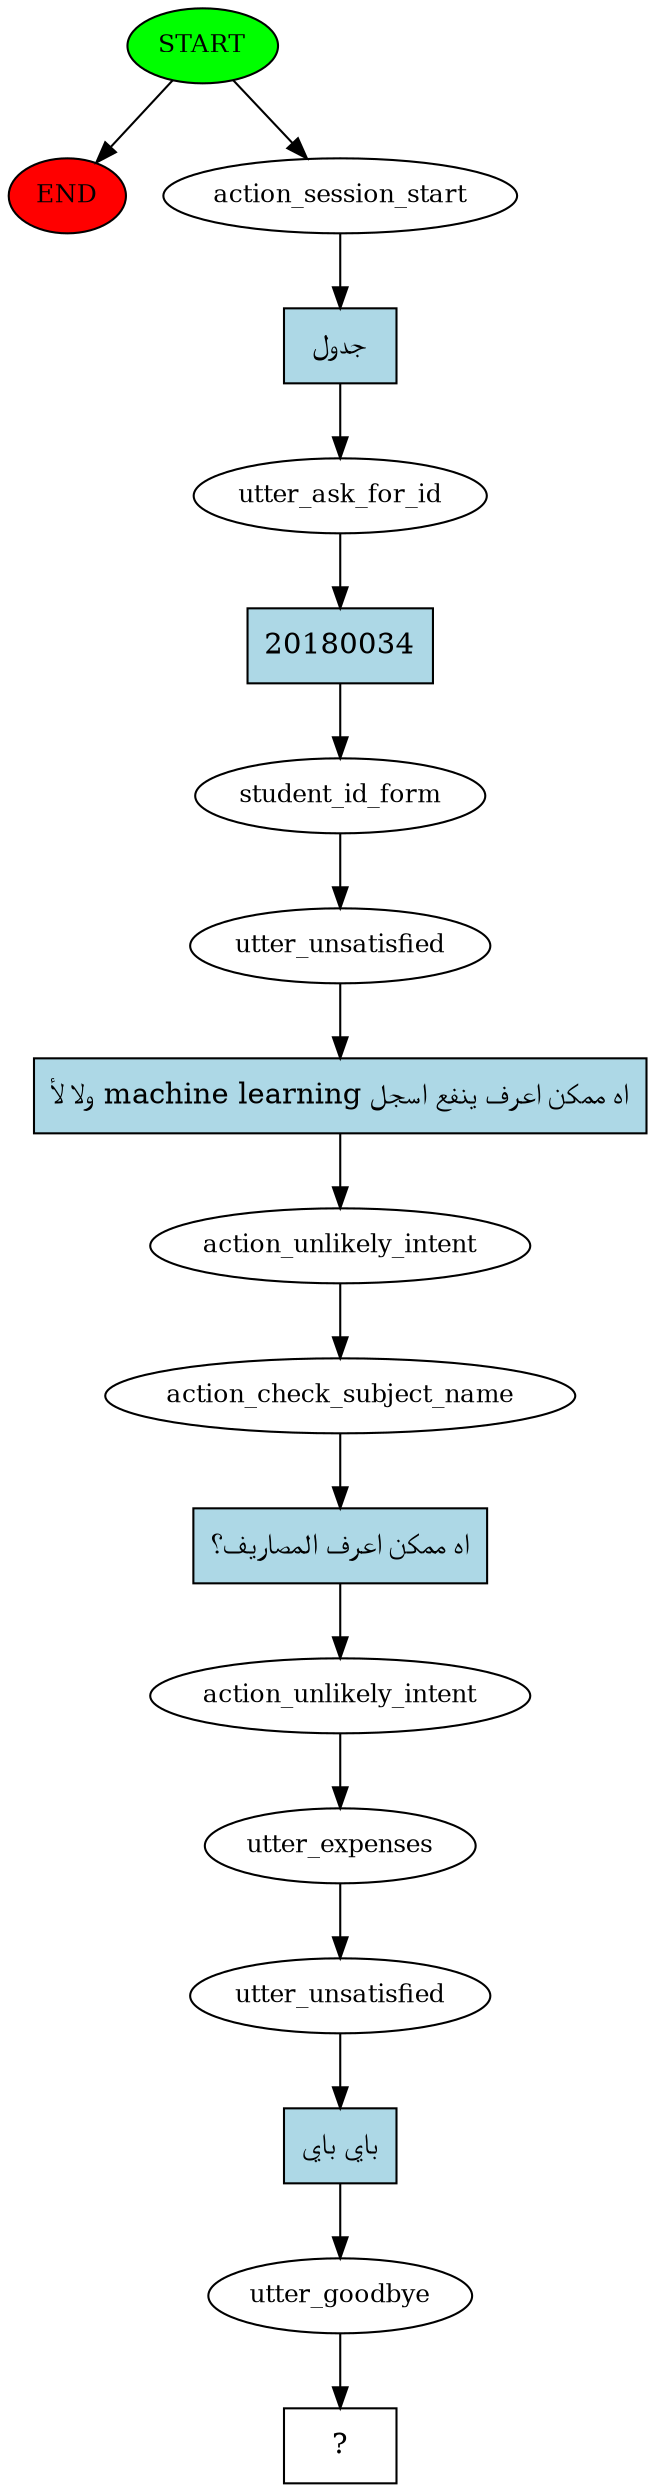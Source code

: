 digraph  {
0 [class="start active", fillcolor=green, fontsize=12, label=START, style=filled];
"-1" [class=end, fillcolor=red, fontsize=12, label=END, style=filled];
1 [class=active, fontsize=12, label=action_session_start];
2 [class=active, fontsize=12, label=utter_ask_for_id];
3 [class=active, fontsize=12, label=student_id_form];
4 [class=active, fontsize=12, label=utter_unsatisfied];
5 [class=active, fontsize=12, label=action_unlikely_intent];
6 [class=active, fontsize=12, label=action_check_subject_name];
7 [class=active, fontsize=12, label=action_unlikely_intent];
8 [class=active, fontsize=12, label=utter_expenses];
9 [class=active, fontsize=12, label=utter_unsatisfied];
10 [class=active, fontsize=12, label=utter_goodbye];
11 [class="intent dashed active", label="  ?  ", shape=rect];
12 [class="intent active", fillcolor=lightblue, label="جدول", shape=rect, style=filled];
13 [class="intent active", fillcolor=lightblue, label=20180034, shape=rect, style=filled];
14 [class="intent active", fillcolor=lightblue, label="اه ممكن اعرف ينفع اسجل machine learning ولا لأ", shape=rect, style=filled];
15 [class="intent active", fillcolor=lightblue, label="اه ممكن اعرف المصاريف؟", shape=rect, style=filled];
16 [class="intent active", fillcolor=lightblue, label="باي باي", shape=rect, style=filled];
0 -> "-1"  [class="", key=NONE, label=""];
0 -> 1  [class=active, key=NONE, label=""];
1 -> 12  [class=active, key=0];
2 -> 13  [class=active, key=0];
3 -> 4  [class=active, key=NONE, label=""];
4 -> 14  [class=active, key=0];
5 -> 6  [class=active, key=NONE, label=""];
6 -> 15  [class=active, key=0];
7 -> 8  [class=active, key=NONE, label=""];
8 -> 9  [class=active, key=NONE, label=""];
9 -> 16  [class=active, key=0];
10 -> 11  [class=active, key=NONE, label=""];
12 -> 2  [class=active, key=0];
13 -> 3  [class=active, key=0];
14 -> 5  [class=active, key=0];
15 -> 7  [class=active, key=0];
16 -> 10  [class=active, key=0];
}

